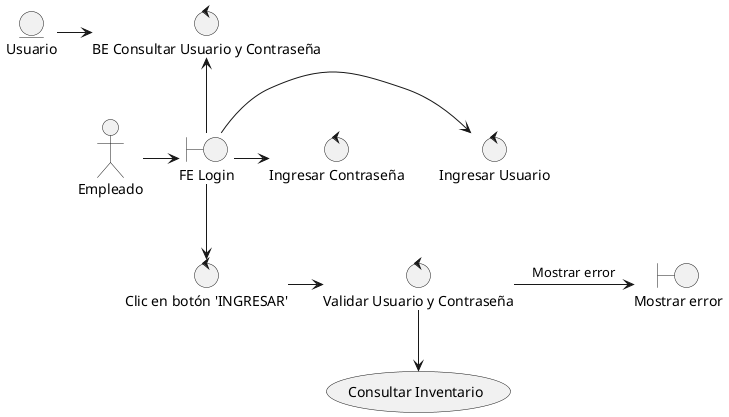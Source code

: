 @startuml

actor Empleado as empleado
boundary "FE Login" as feLogin

empleado -> feLogin

control "Ingresar Usuario" as ingresarUsuario
control "Ingresar Contraseña" as ingresarContraseña
control "BE Consultar Usuario y Contraseña" as beConsultarUsuarioContraseña

feLogin -> ingresarUsuario
feLogin --right--> ingresarContraseña
feLogin -up-> beConsultarUsuarioContraseña

entity Usuario as entityUsuario
entityUsuario -> beConsultarUsuarioContraseña

control "Clic en botón 'INGRESAR'" as botonIngresar
feLogin -down-> botonIngresar

control "Validar Usuario y Contraseña" as validarCredenciales
botonIngresar -right-> validarCredenciales

boundary "Mostrar error" as error
validarCredenciales -> error: Mostrar error

usecase (Consultar Inventario) as consultarInventario
validarCredenciales -down-> consultarInventario

@enduml